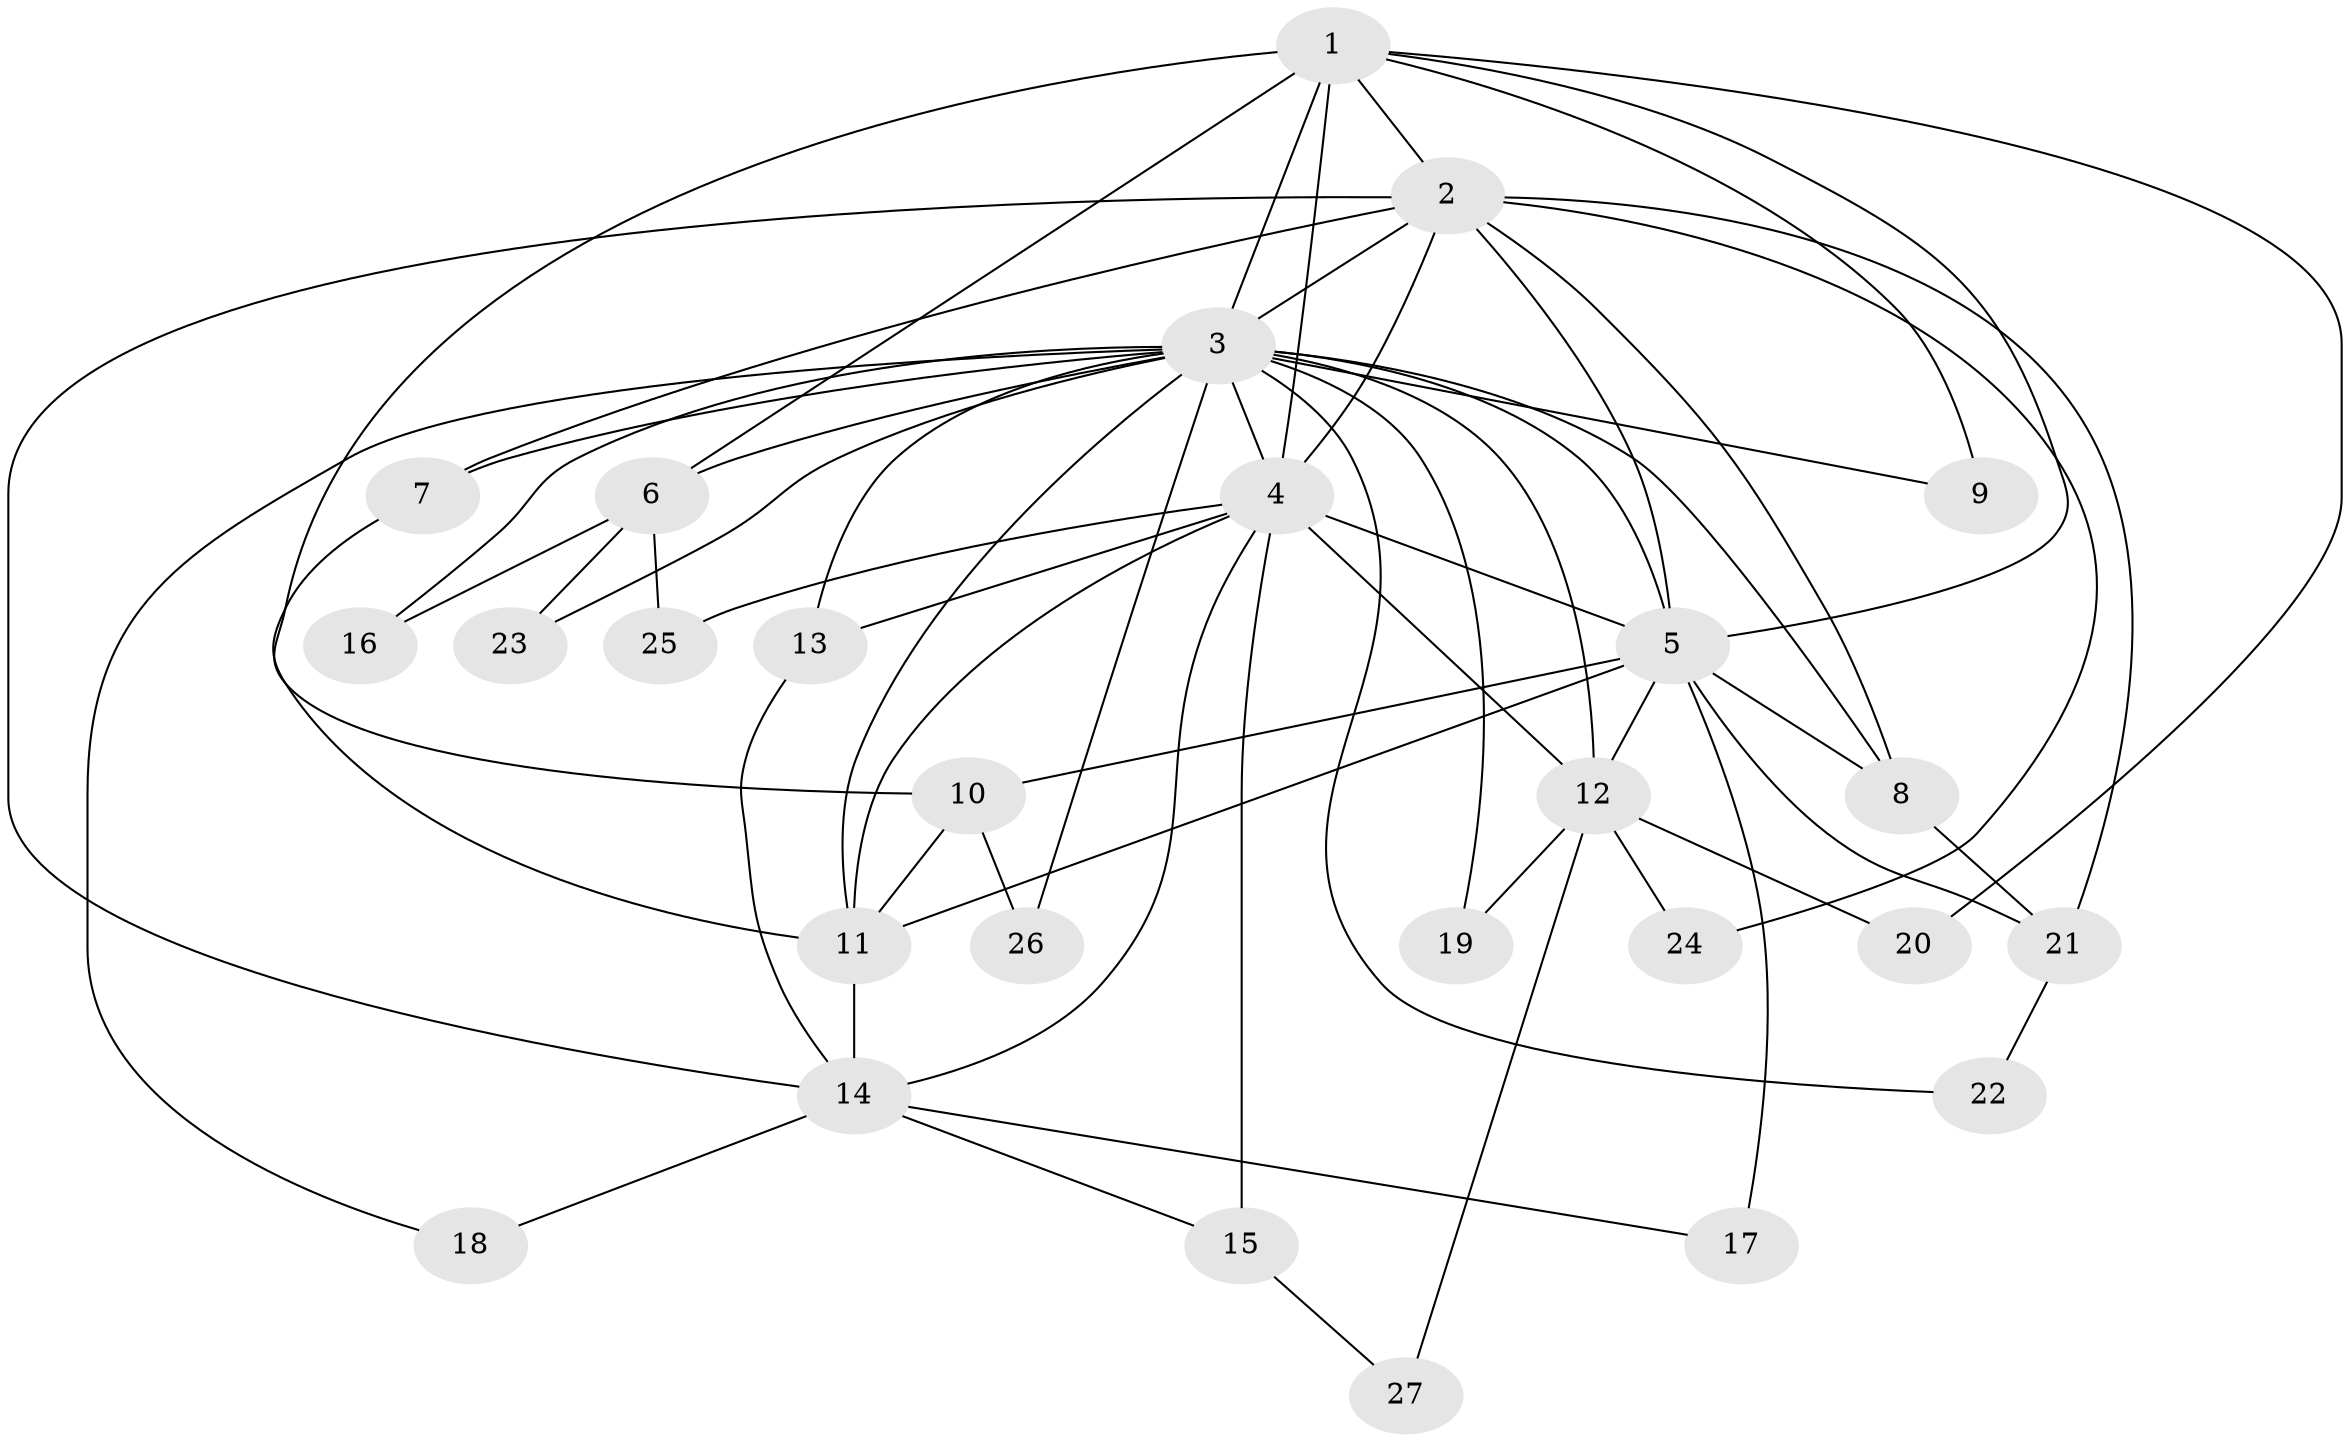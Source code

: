 // original degree distribution, {15: 0.03773584905660377, 16: 0.03773584905660377, 19: 0.018867924528301886, 12: 0.03773584905660377, 13: 0.03773584905660377, 14: 0.018867924528301886, 7: 0.05660377358490566, 3: 0.11320754716981132, 2: 0.5471698113207547, 4: 0.09433962264150944}
// Generated by graph-tools (version 1.1) at 2025/34/03/09/25 02:34:59]
// undirected, 27 vertices, 62 edges
graph export_dot {
graph [start="1"]
  node [color=gray90,style=filled];
  1;
  2;
  3;
  4;
  5;
  6;
  7;
  8;
  9;
  10;
  11;
  12;
  13;
  14;
  15;
  16;
  17;
  18;
  19;
  20;
  21;
  22;
  23;
  24;
  25;
  26;
  27;
  1 -- 2 [weight=4.0];
  1 -- 3 [weight=4.0];
  1 -- 4 [weight=10.0];
  1 -- 5 [weight=4.0];
  1 -- 6 [weight=1.0];
  1 -- 9 [weight=1.0];
  1 -- 10 [weight=1.0];
  1 -- 20 [weight=1.0];
  2 -- 3 [weight=4.0];
  2 -- 4 [weight=5.0];
  2 -- 5 [weight=4.0];
  2 -- 7 [weight=1.0];
  2 -- 8 [weight=3.0];
  2 -- 14 [weight=2.0];
  2 -- 21 [weight=1.0];
  2 -- 24 [weight=1.0];
  3 -- 4 [weight=5.0];
  3 -- 5 [weight=4.0];
  3 -- 6 [weight=2.0];
  3 -- 7 [weight=1.0];
  3 -- 8 [weight=1.0];
  3 -- 9 [weight=1.0];
  3 -- 11 [weight=1.0];
  3 -- 12 [weight=1.0];
  3 -- 13 [weight=1.0];
  3 -- 16 [weight=1.0];
  3 -- 18 [weight=1.0];
  3 -- 19 [weight=1.0];
  3 -- 22 [weight=1.0];
  3 -- 23 [weight=1.0];
  3 -- 26 [weight=1.0];
  4 -- 5 [weight=5.0];
  4 -- 11 [weight=1.0];
  4 -- 12 [weight=1.0];
  4 -- 13 [weight=2.0];
  4 -- 14 [weight=1.0];
  4 -- 15 [weight=2.0];
  4 -- 25 [weight=1.0];
  5 -- 8 [weight=1.0];
  5 -- 10 [weight=1.0];
  5 -- 11 [weight=1.0];
  5 -- 12 [weight=1.0];
  5 -- 17 [weight=1.0];
  5 -- 21 [weight=1.0];
  6 -- 16 [weight=1.0];
  6 -- 23 [weight=1.0];
  6 -- 25 [weight=1.0];
  7 -- 11 [weight=1.0];
  8 -- 21 [weight=1.0];
  10 -- 11 [weight=1.0];
  10 -- 26 [weight=1.0];
  11 -- 14 [weight=2.0];
  12 -- 19 [weight=1.0];
  12 -- 20 [weight=1.0];
  12 -- 24 [weight=1.0];
  12 -- 27 [weight=1.0];
  13 -- 14 [weight=1.0];
  14 -- 15 [weight=2.0];
  14 -- 17 [weight=1.0];
  14 -- 18 [weight=1.0];
  15 -- 27 [weight=1.0];
  21 -- 22 [weight=1.0];
}
